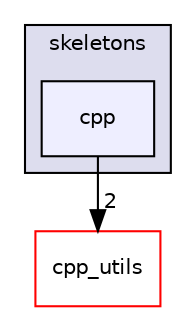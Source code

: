 digraph "esp32-snippets/skeletons/cpp" {
  compound=true
  node [ fontsize="10", fontname="Helvetica"];
  edge [ labelfontsize="10", labelfontname="Helvetica"];
  subgraph clusterdir_2a5f23fba40e3da3acff50381ca249ec {
    graph [ bgcolor="#ddddee", pencolor="black", label="skeletons" fontname="Helvetica", fontsize="10", URL="dir_2a5f23fba40e3da3acff50381ca249ec.html"]
  dir_6b37aefcef33da97247548b45438511e [shape=box, label="cpp", style="filled", fillcolor="#eeeeff", pencolor="black", URL="dir_6b37aefcef33da97247548b45438511e.html"];
  }
  dir_e66062f3a4d2a5b6b6746a6b0f9c85ac [shape=box label="cpp_utils" fillcolor="white" style="filled" color="red" URL="dir_e66062f3a4d2a5b6b6746a6b0f9c85ac.html"];
  dir_6b37aefcef33da97247548b45438511e->dir_e66062f3a4d2a5b6b6746a6b0f9c85ac [headlabel="2", labeldistance=1.5 headhref="dir_000141_000062.html"];
}
